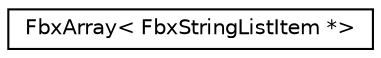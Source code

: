 digraph "クラス階層図"
{
  edge [fontname="Helvetica",fontsize="10",labelfontname="Helvetica",labelfontsize="10"];
  node [fontname="Helvetica",fontsize="10",shape=record];
  rankdir="LR";
  Node0 [label="FbxArray\< FbxStringListItem *\>",height=0.2,width=0.4,color="black", fillcolor="white", style="filled",URL="$class_fbx_array.html"];
}
